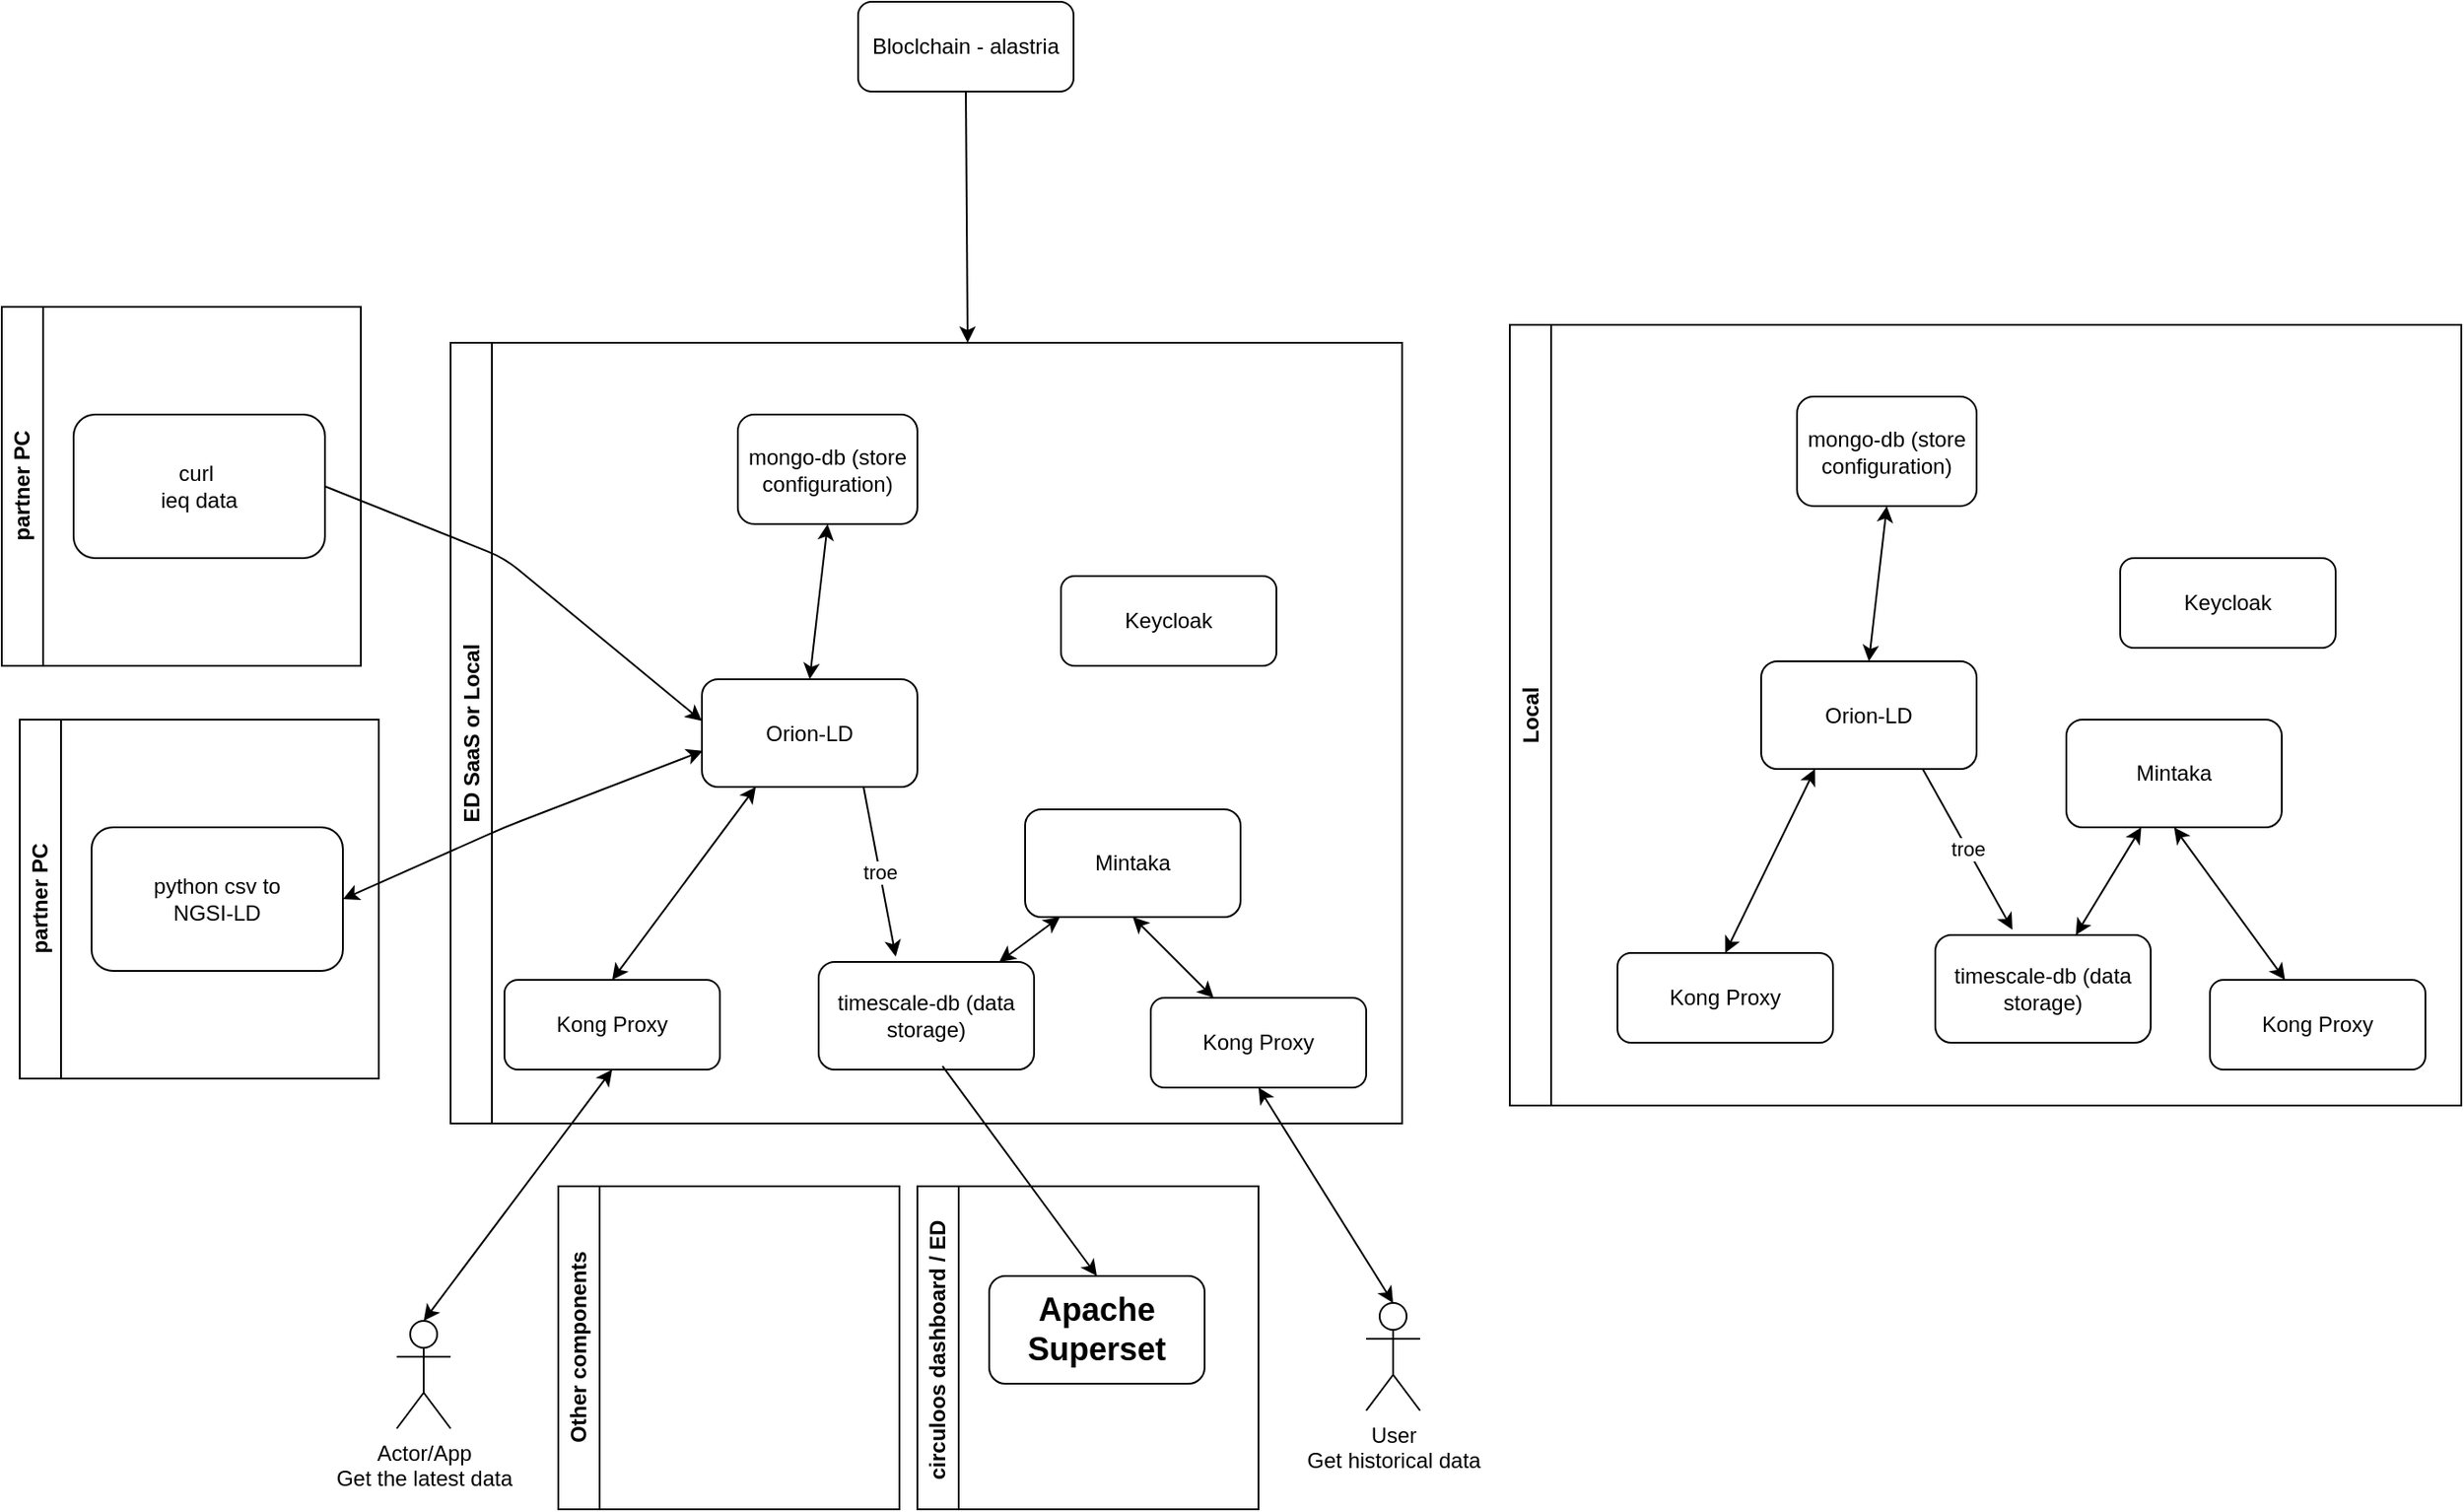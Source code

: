 <mxfile>
    <diagram name="Page-1" id="Es02p8DRjkub2hjDWlHL">
        <mxGraphModel dx="1665" dy="2457" grid="1" gridSize="10" guides="1" tooltips="1" connect="1" arrows="1" fold="1" page="1" pageScale="1" pageWidth="827" pageHeight="1169" math="0" shadow="0">
            <root>
                <mxCell id="0"/>
                <mxCell id="1" parent="0"/>
                <mxCell id="geomr1CJVptTWvtlSGP4-65" value="ED SaaS or Local" style="swimlane;horizontal=0;whiteSpace=wrap;html=1;" parent="1" vertex="1">
                    <mxGeometry x="480" y="-40" width="530" height="435" as="geometry"/>
                </mxCell>
                <mxCell id="geomr1CJVptTWvtlSGP4-66" style="edgeStyle=none;html=1;startArrow=classic;startFill=1;" parent="geomr1CJVptTWvtlSGP4-65" source="geomr1CJVptTWvtlSGP4-67" target="geomr1CJVptTWvtlSGP4-68" edge="1">
                    <mxGeometry relative="1" as="geometry"/>
                </mxCell>
                <mxCell id="geomr1CJVptTWvtlSGP4-67" value="Mintaka" style="rounded=1;whiteSpace=wrap;html=1;" parent="geomr1CJVptTWvtlSGP4-65" vertex="1">
                    <mxGeometry x="320" y="260" width="120" height="60" as="geometry"/>
                </mxCell>
                <mxCell id="geomr1CJVptTWvtlSGP4-68" value="timescale-db (data storage)" style="rounded=1;whiteSpace=wrap;html=1;" parent="geomr1CJVptTWvtlSGP4-65" vertex="1">
                    <mxGeometry x="205" y="345" width="120" height="60" as="geometry"/>
                </mxCell>
                <mxCell id="geomr1CJVptTWvtlSGP4-71" value="mongo-db (store configuration)" style="rounded=1;whiteSpace=wrap;html=1;" parent="geomr1CJVptTWvtlSGP4-65" vertex="1">
                    <mxGeometry x="160" y="40" width="100" height="61" as="geometry"/>
                </mxCell>
                <mxCell id="geomr1CJVptTWvtlSGP4-72" style="edgeStyle=none;html=1;exitX=0.5;exitY=0;exitDx=0;exitDy=0;entryX=0.5;entryY=1;entryDx=0;entryDy=0;startArrow=classic;startFill=1;" parent="geomr1CJVptTWvtlSGP4-65" source="geomr1CJVptTWvtlSGP4-73" target="geomr1CJVptTWvtlSGP4-71" edge="1">
                    <mxGeometry relative="1" as="geometry"/>
                </mxCell>
                <mxCell id="2" value="troe" style="edgeStyle=none;html=1;exitX=0.75;exitY=1;exitDx=0;exitDy=0;entryX=0.358;entryY=-0.05;entryDx=0;entryDy=0;entryPerimeter=0;" parent="geomr1CJVptTWvtlSGP4-65" source="geomr1CJVptTWvtlSGP4-73" target="geomr1CJVptTWvtlSGP4-68" edge="1">
                    <mxGeometry x="0.005" relative="1" as="geometry">
                        <mxPoint x="347" y="270" as="targetPoint"/>
                        <mxPoint as="offset"/>
                    </mxGeometry>
                </mxCell>
                <mxCell id="geomr1CJVptTWvtlSGP4-73" value="Orion-LD" style="rounded=1;whiteSpace=wrap;html=1;" parent="geomr1CJVptTWvtlSGP4-65" vertex="1">
                    <mxGeometry x="140" y="187.5" width="120" height="60" as="geometry"/>
                </mxCell>
                <mxCell id="geomr1CJVptTWvtlSGP4-79" style="edgeStyle=none;html=1;entryX=0.5;entryY=1;entryDx=0;entryDy=0;startArrow=classic;startFill=1;" parent="geomr1CJVptTWvtlSGP4-65" source="geomr1CJVptTWvtlSGP4-80" target="geomr1CJVptTWvtlSGP4-67" edge="1">
                    <mxGeometry relative="1" as="geometry"/>
                </mxCell>
                <mxCell id="geomr1CJVptTWvtlSGP4-80" value="Kong Proxy" style="rounded=1;whiteSpace=wrap;html=1;" parent="geomr1CJVptTWvtlSGP4-65" vertex="1">
                    <mxGeometry x="390" y="365" width="120" height="50" as="geometry"/>
                </mxCell>
                <mxCell id="geomr1CJVptTWvtlSGP4-81" value="Keycloak" style="rounded=1;whiteSpace=wrap;html=1;" parent="geomr1CJVptTWvtlSGP4-65" vertex="1">
                    <mxGeometry x="340" y="130" width="120" height="50" as="geometry"/>
                </mxCell>
                <mxCell id="geomr1CJVptTWvtlSGP4-82" style="rounded=0;orthogonalLoop=1;jettySize=auto;html=1;exitX=0.5;exitY=0;exitDx=0;exitDy=0;entryX=0.25;entryY=1;entryDx=0;entryDy=0;startArrow=classic;startFill=1;" parent="geomr1CJVptTWvtlSGP4-65" source="geomr1CJVptTWvtlSGP4-83" target="geomr1CJVptTWvtlSGP4-73" edge="1">
                    <mxGeometry relative="1" as="geometry"/>
                </mxCell>
                <mxCell id="geomr1CJVptTWvtlSGP4-83" value="Kong Proxy" style="rounded=1;whiteSpace=wrap;html=1;" parent="geomr1CJVptTWvtlSGP4-65" vertex="1">
                    <mxGeometry x="30" y="355" width="120" height="50" as="geometry"/>
                </mxCell>
                <mxCell id="geomr1CJVptTWvtlSGP4-85" value="circuloos dashboard / ED&amp;nbsp;" style="swimlane;horizontal=0;whiteSpace=wrap;html=1;" parent="1" vertex="1">
                    <mxGeometry x="740" y="430" width="190" height="180" as="geometry"/>
                </mxCell>
                <mxCell id="geomr1CJVptTWvtlSGP4-86" value="&lt;h2 data-ved=&quot;2ahUKEwiqjumD2MqCAxUdgf0HHfErBAQQ3B0oAXoECFwQEQ&quot; data-attrid=&quot;title&quot; data-local-attribute=&quot;d3bn&quot; class=&quot;qrShPb pXs6bb PZPZlf q8U8x aTI8gc&quot;&gt;Apache Superset&lt;/h2&gt;" style="rounded=1;whiteSpace=wrap;html=1;" parent="geomr1CJVptTWvtlSGP4-85" vertex="1">
                    <mxGeometry x="40" y="50" width="120" height="60" as="geometry"/>
                </mxCell>
                <mxCell id="geomr1CJVptTWvtlSGP4-90" style="rounded=0;orthogonalLoop=1;jettySize=auto;html=1;exitX=0.5;exitY=0;exitDx=0;exitDy=0;exitPerimeter=0;entryX=0.5;entryY=1;entryDx=0;entryDy=0;startArrow=classic;startFill=1;" parent="1" source="geomr1CJVptTWvtlSGP4-87" target="geomr1CJVptTWvtlSGP4-83" edge="1">
                    <mxGeometry relative="1" as="geometry"/>
                </mxCell>
                <mxCell id="geomr1CJVptTWvtlSGP4-87" value="Actor/App&lt;br&gt;Get the latest data" style="shape=umlActor;verticalLabelPosition=bottom;verticalAlign=top;html=1;outlineConnect=0;" parent="1" vertex="1">
                    <mxGeometry x="450" y="505" width="30" height="60" as="geometry"/>
                </mxCell>
                <mxCell id="geomr1CJVptTWvtlSGP4-91" style="rounded=0;orthogonalLoop=1;jettySize=auto;html=1;exitX=0.5;exitY=0;exitDx=0;exitDy=0;exitPerimeter=0;entryX=0.5;entryY=1;entryDx=0;entryDy=0;startArrow=classic;startFill=1;" parent="1" source="geomr1CJVptTWvtlSGP4-88" target="geomr1CJVptTWvtlSGP4-80" edge="1">
                    <mxGeometry relative="1" as="geometry"/>
                </mxCell>
                <mxCell id="geomr1CJVptTWvtlSGP4-88" value="User&lt;br&gt;Get historical data" style="shape=umlActor;verticalLabelPosition=bottom;verticalAlign=top;html=1;outlineConnect=0;" parent="1" vertex="1">
                    <mxGeometry x="990" y="495" width="30" height="60" as="geometry"/>
                </mxCell>
                <mxCell id="geomr1CJVptTWvtlSGP4-89" value="Other components" style="swimlane;horizontal=0;whiteSpace=wrap;html=1;" parent="1" vertex="1">
                    <mxGeometry x="540" y="430" width="190" height="180" as="geometry"/>
                </mxCell>
                <mxCell id="geomr1CJVptTWvtlSGP4-69" style="edgeStyle=none;html=1;exitX=1;exitY=0.5;exitDx=0;exitDy=0;startArrow=classic;startFill=1;entryX=0.004;entryY=0.665;entryDx=0;entryDy=0;entryPerimeter=0;" parent="1" source="geomr1CJVptTWvtlSGP4-70" target="geomr1CJVptTWvtlSGP4-73" edge="1">
                    <mxGeometry relative="1" as="geometry">
                        <Array as="points">
                            <mxPoint x="510" y="230"/>
                        </Array>
                        <mxPoint x="580" y="150" as="targetPoint"/>
                    </mxGeometry>
                </mxCell>
                <mxCell id="geomr1CJVptTWvtlSGP4-92" value="partner PC" style="swimlane;horizontal=0;whiteSpace=wrap;html=1;" parent="1" vertex="1">
                    <mxGeometry x="240" y="170" width="200" height="200" as="geometry"/>
                </mxCell>
                <mxCell id="geomr1CJVptTWvtlSGP4-70" value="python csv to &lt;br&gt;NGSI-LD" style="rounded=1;whiteSpace=wrap;html=1;" parent="geomr1CJVptTWvtlSGP4-92" vertex="1">
                    <mxGeometry x="40" y="60" width="140" height="80" as="geometry"/>
                </mxCell>
                <mxCell id="geomr1CJVptTWvtlSGP4-93" style="rounded=0;orthogonalLoop=1;jettySize=auto;html=1;exitX=0.5;exitY=0;exitDx=0;exitDy=0;entryX=0.575;entryY=0.967;entryDx=0;entryDy=0;entryPerimeter=0;startArrow=classic;startFill=1;endArrow=none;endFill=0;" parent="1" source="geomr1CJVptTWvtlSGP4-86" target="geomr1CJVptTWvtlSGP4-68" edge="1">
                    <mxGeometry relative="1" as="geometry"/>
                </mxCell>
                <mxCell id="15" value="partner PC" style="swimlane;horizontal=0;whiteSpace=wrap;html=1;" parent="1" vertex="1">
                    <mxGeometry x="230" y="-60" width="200" height="200" as="geometry"/>
                </mxCell>
                <mxCell id="16" value="curl&amp;nbsp;&lt;br&gt;ieq data" style="rounded=1;whiteSpace=wrap;html=1;" parent="15" vertex="1">
                    <mxGeometry x="40" y="60" width="140" height="80" as="geometry"/>
                </mxCell>
                <mxCell id="17" style="edgeStyle=none;html=1;exitX=1;exitY=0.5;exitDx=0;exitDy=0;entryX=0;entryY=0.388;entryDx=0;entryDy=0;entryPerimeter=0;" parent="1" source="16" target="geomr1CJVptTWvtlSGP4-73" edge="1">
                    <mxGeometry relative="1" as="geometry">
                        <Array as="points">
                            <mxPoint x="510" y="80"/>
                        </Array>
                    </mxGeometry>
                </mxCell>
                <mxCell id="19" style="edgeStyle=none;html=1;exitX=0.5;exitY=1;exitDx=0;exitDy=0;" parent="1" source="18" edge="1">
                    <mxGeometry relative="1" as="geometry">
                        <mxPoint x="768" y="-40" as="targetPoint"/>
                    </mxGeometry>
                </mxCell>
                <mxCell id="18" value="Bloclchain - alastria" style="rounded=1;whiteSpace=wrap;html=1;" parent="1" vertex="1">
                    <mxGeometry x="707" y="-230" width="120" height="50" as="geometry"/>
                </mxCell>
                <mxCell id="20" value="Local" style="swimlane;horizontal=0;whiteSpace=wrap;html=1;" parent="1" vertex="1">
                    <mxGeometry x="1070" y="-50" width="530" height="435" as="geometry"/>
                </mxCell>
                <mxCell id="21" style="edgeStyle=none;html=1;startArrow=classic;startFill=1;" parent="20" source="22" target="23" edge="1">
                    <mxGeometry relative="1" as="geometry"/>
                </mxCell>
                <mxCell id="22" value="Mintaka" style="rounded=1;whiteSpace=wrap;html=1;" parent="20" vertex="1">
                    <mxGeometry x="310" y="220" width="120" height="60" as="geometry"/>
                </mxCell>
                <mxCell id="23" value="timescale-db (data storage)" style="rounded=1;whiteSpace=wrap;html=1;" parent="20" vertex="1">
                    <mxGeometry x="237" y="340" width="120" height="60" as="geometry"/>
                </mxCell>
                <mxCell id="24" value="mongo-db (store configuration)" style="rounded=1;whiteSpace=wrap;html=1;" parent="20" vertex="1">
                    <mxGeometry x="160" y="40" width="100" height="61" as="geometry"/>
                </mxCell>
                <mxCell id="25" style="edgeStyle=none;html=1;exitX=0.5;exitY=0;exitDx=0;exitDy=0;entryX=0.5;entryY=1;entryDx=0;entryDy=0;startArrow=classic;startFill=1;" parent="20" source="27" target="24" edge="1">
                    <mxGeometry relative="1" as="geometry"/>
                </mxCell>
                <mxCell id="26" value="troe" style="edgeStyle=none;html=1;exitX=0.75;exitY=1;exitDx=0;exitDy=0;entryX=0.358;entryY=-0.05;entryDx=0;entryDy=0;entryPerimeter=0;" parent="20" source="27" target="23" edge="1">
                    <mxGeometry x="0.005" relative="1" as="geometry">
                        <mxPoint x="347" y="270" as="targetPoint"/>
                        <mxPoint as="offset"/>
                    </mxGeometry>
                </mxCell>
                <mxCell id="27" value="Orion-LD" style="rounded=1;whiteSpace=wrap;html=1;" parent="20" vertex="1">
                    <mxGeometry x="140" y="187.5" width="120" height="60" as="geometry"/>
                </mxCell>
                <mxCell id="28" style="edgeStyle=none;html=1;entryX=0.5;entryY=1;entryDx=0;entryDy=0;startArrow=classic;startFill=1;" parent="20" source="29" target="22" edge="1">
                    <mxGeometry relative="1" as="geometry"/>
                </mxCell>
                <mxCell id="29" value="Kong Proxy" style="rounded=1;whiteSpace=wrap;html=1;" parent="20" vertex="1">
                    <mxGeometry x="390" y="365" width="120" height="50" as="geometry"/>
                </mxCell>
                <mxCell id="30" value="Keycloak" style="rounded=1;whiteSpace=wrap;html=1;" parent="20" vertex="1">
                    <mxGeometry x="340" y="130" width="120" height="50" as="geometry"/>
                </mxCell>
                <mxCell id="31" style="rounded=0;orthogonalLoop=1;jettySize=auto;html=1;exitX=0.5;exitY=0;exitDx=0;exitDy=0;entryX=0.25;entryY=1;entryDx=0;entryDy=0;startArrow=classic;startFill=1;" parent="20" source="32" target="27" edge="1">
                    <mxGeometry relative="1" as="geometry"/>
                </mxCell>
                <mxCell id="32" value="Kong Proxy" style="rounded=1;whiteSpace=wrap;html=1;" parent="20" vertex="1">
                    <mxGeometry x="60" y="350" width="120" height="50" as="geometry"/>
                </mxCell>
            </root>
        </mxGraphModel>
    </diagram>
</mxfile>